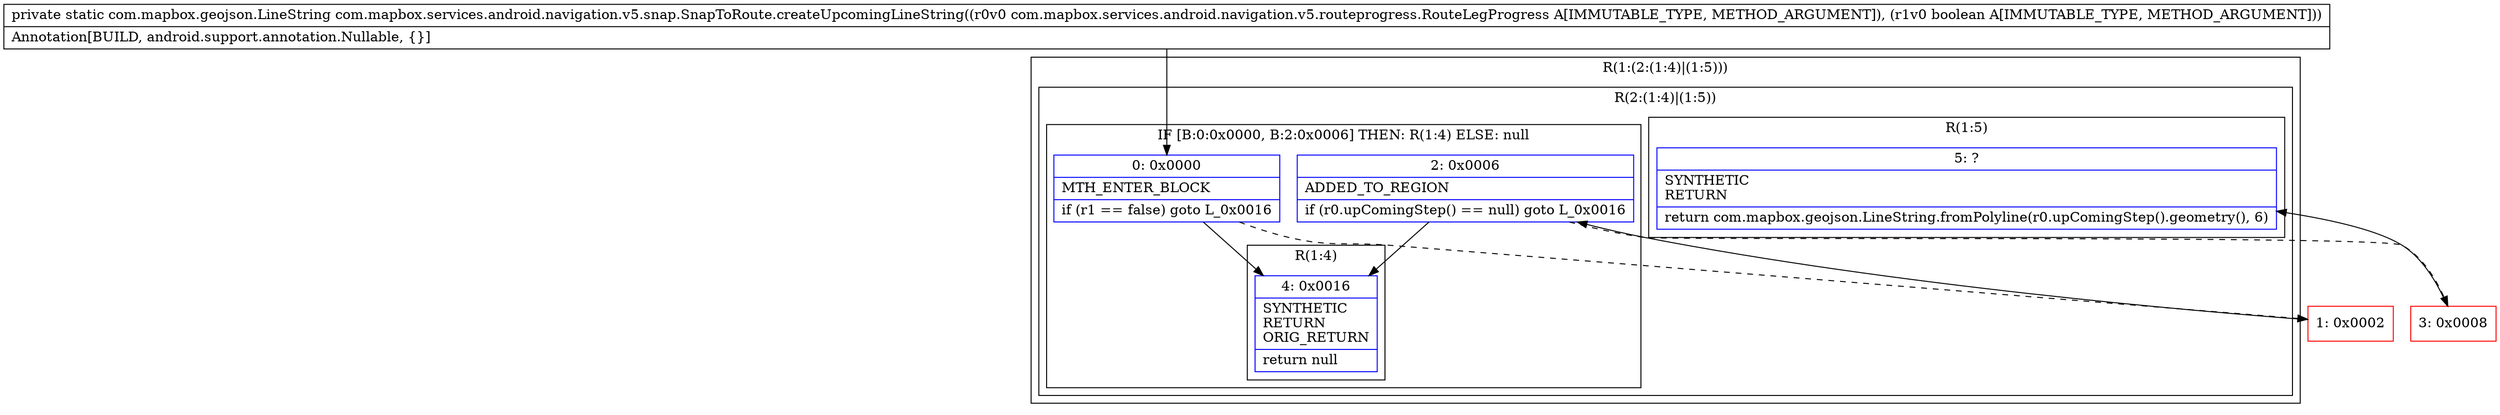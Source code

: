 digraph "CFG forcom.mapbox.services.android.navigation.v5.snap.SnapToRoute.createUpcomingLineString(Lcom\/mapbox\/services\/android\/navigation\/v5\/routeprogress\/RouteLegProgress;Z)Lcom\/mapbox\/geojson\/LineString;" {
subgraph cluster_Region_1244171740 {
label = "R(1:(2:(1:4)|(1:5)))";
node [shape=record,color=blue];
subgraph cluster_Region_1943227771 {
label = "R(2:(1:4)|(1:5))";
node [shape=record,color=blue];
subgraph cluster_IfRegion_1135586073 {
label = "IF [B:0:0x0000, B:2:0x0006] THEN: R(1:4) ELSE: null";
node [shape=record,color=blue];
Node_0 [shape=record,label="{0\:\ 0x0000|MTH_ENTER_BLOCK\l|if (r1 == false) goto L_0x0016\l}"];
Node_2 [shape=record,label="{2\:\ 0x0006|ADDED_TO_REGION\l|if (r0.upComingStep() == null) goto L_0x0016\l}"];
subgraph cluster_Region_548657461 {
label = "R(1:4)";
node [shape=record,color=blue];
Node_4 [shape=record,label="{4\:\ 0x0016|SYNTHETIC\lRETURN\lORIG_RETURN\l|return null\l}"];
}
}
subgraph cluster_Region_779871890 {
label = "R(1:5)";
node [shape=record,color=blue];
Node_5 [shape=record,label="{5\:\ ?|SYNTHETIC\lRETURN\l|return com.mapbox.geojson.LineString.fromPolyline(r0.upComingStep().geometry(), 6)\l}"];
}
}
}
Node_1 [shape=record,color=red,label="{1\:\ 0x0002}"];
Node_3 [shape=record,color=red,label="{3\:\ 0x0008}"];
MethodNode[shape=record,label="{private static com.mapbox.geojson.LineString com.mapbox.services.android.navigation.v5.snap.SnapToRoute.createUpcomingLineString((r0v0 com.mapbox.services.android.navigation.v5.routeprogress.RouteLegProgress A[IMMUTABLE_TYPE, METHOD_ARGUMENT]), (r1v0 boolean A[IMMUTABLE_TYPE, METHOD_ARGUMENT]))  | Annotation[BUILD, android.support.annotation.Nullable, \{\}]\l}"];
MethodNode -> Node_0;
Node_0 -> Node_1[style=dashed];
Node_0 -> Node_4;
Node_2 -> Node_3[style=dashed];
Node_2 -> Node_4;
Node_1 -> Node_2;
Node_3 -> Node_5;
}

